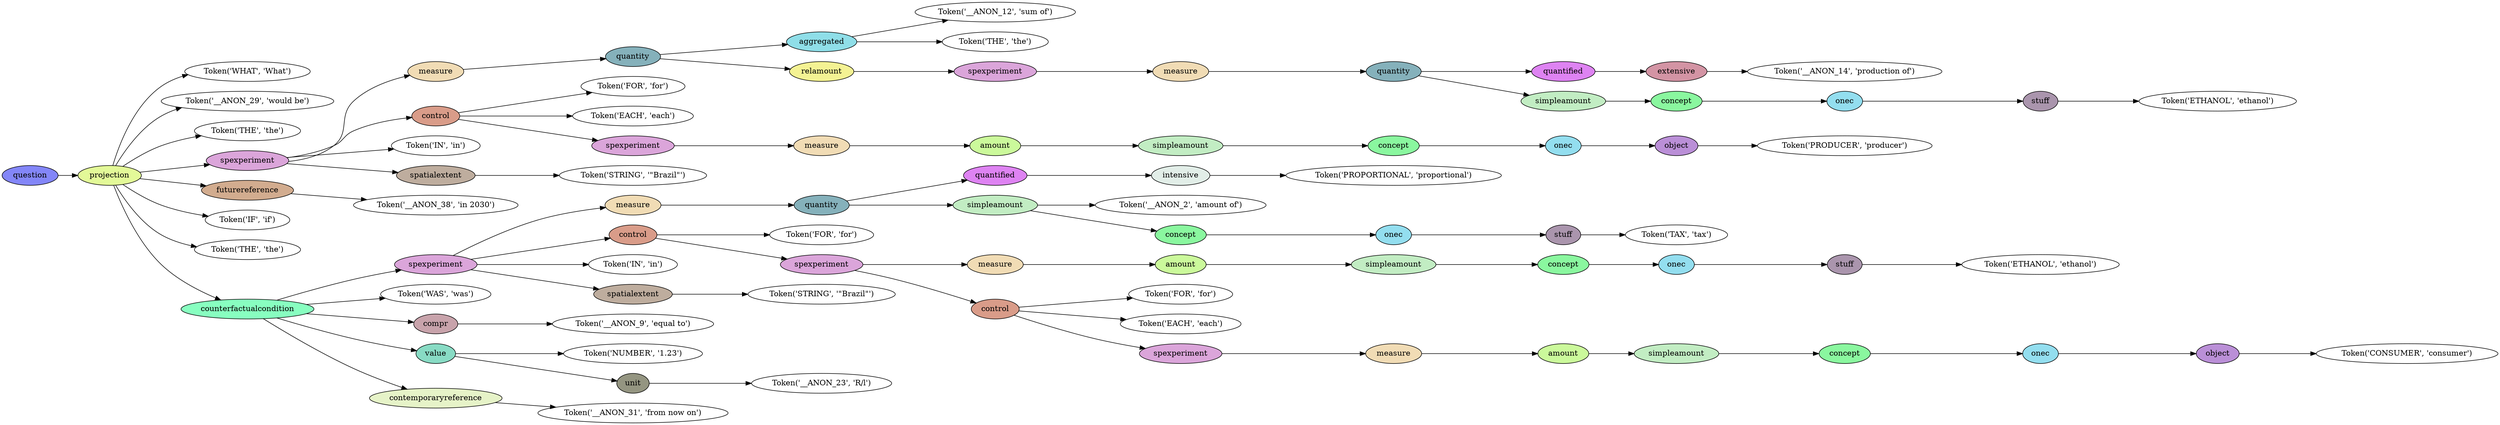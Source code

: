 digraph G {
rankdir=LR;
0 [label="Token('WHAT', 'What')"];
1 [label="Token('__ANON_29', 'would be')"];
2 [label="Token('THE', 'the')"];
3 [label="Token('__ANON_12', 'sum of')"];
4 [label="Token('THE', 'the')"];
5 [fillcolor="#8fdee8", label=aggregated, style=filled];
5 -> 3;
5 -> 4;
6 [label="Token('__ANON_14', 'production of')"];
7 [fillcolor="#d394a4", label=extensive, style=filled];
7 -> 6;
8 [fillcolor="#de83f2", label=quantified, style=filled];
8 -> 7;
9 [label="Token('ETHANOL', 'ethanol')"];
10 [fillcolor="#aa95ad", label=stuff, style=filled];
10 -> 9;
11 [fillcolor="#93deef", label=onec, style=filled];
11 -> 10;
12 [fillcolor="#8af79f", label=concept, style=filled];
12 -> 11;
13 [fillcolor="#c2edc3", label=simpleamount, style=filled];
13 -> 12;
14 [fillcolor="#85b1bb", label=quantity, style=filled];
14 -> 8;
14 -> 13;
15 [fillcolor="#f1dcb5", label=measure, style=filled];
15 -> 14;
16 [fillcolor="#dba5da", label=spexperiment, style=filled];
16 -> 15;
17 [fillcolor="#f4f293", label=relamount, style=filled];
17 -> 16;
18 [fillcolor="#85b1bb", label=quantity, style=filled];
18 -> 5;
18 -> 17;
19 [fillcolor="#f1dcb5", label=measure, style=filled];
19 -> 18;
20 [label="Token('FOR', 'for')"];
21 [label="Token('EACH', 'each')"];
22 [label="Token('PRODUCER', 'producer')"];
23 [fillcolor="#ba8fd7", label=object, style=filled];
23 -> 22;
24 [fillcolor="#93deef", label=onec, style=filled];
24 -> 23;
25 [fillcolor="#8af79f", label=concept, style=filled];
25 -> 24;
26 [fillcolor="#c2edc3", label=simpleamount, style=filled];
26 -> 25;
27 [fillcolor="#cbf99b", label=amount, style=filled];
27 -> 26;
28 [fillcolor="#f1dcb5", label=measure, style=filled];
28 -> 27;
29 [fillcolor="#dba5da", label=spexperiment, style=filled];
29 -> 28;
30 [fillcolor="#d99c89", label=control, style=filled];
30 -> 20;
30 -> 21;
30 -> 29;
31 [label="Token('IN', 'in')"];
32 [label="Token('STRING', '\"Brazil\"')"];
33 [fillcolor="#bead9e", label=spatialextent, style=filled];
33 -> 32;
34 [fillcolor="#dba5da", label=spexperiment, style=filled];
34 -> 19;
34 -> 30;
34 -> 31;
34 -> 33;
35 [label="Token('__ANON_38', 'in 2030')"];
36 [fillcolor="#d2ac8f", label=futurereference, style=filled];
36 -> 35;
37 [label="Token('IF', 'if')"];
38 [label="Token('THE', 'the')"];
39 [label="Token('PROPORTIONAL', 'proportional')"];
40 [fillcolor="#e2eee8", label=intensive, style=filled];
40 -> 39;
41 [fillcolor="#de83f2", label=quantified, style=filled];
41 -> 40;
42 [label="Token('__ANON_2', 'amount of')"];
43 [label="Token('TAX', 'tax')"];
44 [fillcolor="#aa95ad", label=stuff, style=filled];
44 -> 43;
45 [fillcolor="#93deef", label=onec, style=filled];
45 -> 44;
46 [fillcolor="#8af79f", label=concept, style=filled];
46 -> 45;
47 [fillcolor="#c2edc3", label=simpleamount, style=filled];
47 -> 42;
47 -> 46;
48 [fillcolor="#85b1bb", label=quantity, style=filled];
48 -> 41;
48 -> 47;
49 [fillcolor="#f1dcb5", label=measure, style=filled];
49 -> 48;
50 [label="Token('FOR', 'for')"];
51 [label="Token('ETHANOL', 'ethanol')"];
52 [fillcolor="#aa95ad", label=stuff, style=filled];
52 -> 51;
53 [fillcolor="#93deef", label=onec, style=filled];
53 -> 52;
54 [fillcolor="#8af79f", label=concept, style=filled];
54 -> 53;
55 [fillcolor="#c2edc3", label=simpleamount, style=filled];
55 -> 54;
56 [fillcolor="#cbf99b", label=amount, style=filled];
56 -> 55;
57 [fillcolor="#f1dcb5", label=measure, style=filled];
57 -> 56;
58 [label="Token('FOR', 'for')"];
59 [label="Token('EACH', 'each')"];
60 [label="Token('CONSUMER', 'consumer')"];
61 [fillcolor="#ba8fd7", label=object, style=filled];
61 -> 60;
62 [fillcolor="#93deef", label=onec, style=filled];
62 -> 61;
63 [fillcolor="#8af79f", label=concept, style=filled];
63 -> 62;
64 [fillcolor="#c2edc3", label=simpleamount, style=filled];
64 -> 63;
65 [fillcolor="#cbf99b", label=amount, style=filled];
65 -> 64;
66 [fillcolor="#f1dcb5", label=measure, style=filled];
66 -> 65;
67 [fillcolor="#dba5da", label=spexperiment, style=filled];
67 -> 66;
68 [fillcolor="#d99c89", label=control, style=filled];
68 -> 58;
68 -> 59;
68 -> 67;
69 [fillcolor="#dba5da", label=spexperiment, style=filled];
69 -> 57;
69 -> 68;
70 [fillcolor="#d99c89", label=control, style=filled];
70 -> 50;
70 -> 69;
71 [label="Token('IN', 'in')"];
72 [label="Token('STRING', '\"Brazil\"')"];
73 [fillcolor="#bead9e", label=spatialextent, style=filled];
73 -> 72;
74 [fillcolor="#dba5da", label=spexperiment, style=filled];
74 -> 49;
74 -> 70;
74 -> 71;
74 -> 73;
75 [label="Token('WAS', 'was')"];
76 [label="Token('__ANON_9', 'equal to')"];
77 [fillcolor="#c8a3ab", label=compr, style=filled];
77 -> 76;
78 [label="Token('NUMBER', '1.23')"];
79 [label="Token('__ANON_23', 'R/l')"];
80 [fillcolor="#949581", label=unit, style=filled];
80 -> 79;
81 [fillcolor="#88dbc4", label=value, style=filled];
81 -> 78;
81 -> 80;
82 [label="Token('__ANON_31', 'from now on')"];
83 [fillcolor="#e6f3c8", label=contemporaryreference, style=filled];
83 -> 82;
84 [fillcolor="#88fec0", label=counterfactualcondition, style=filled];
84 -> 74;
84 -> 75;
84 -> 77;
84 -> 81;
84 -> 83;
85 [fillcolor="#e3f998", label=projection, style=filled];
85 -> 0;
85 -> 1;
85 -> 2;
85 -> 34;
85 -> 36;
85 -> 37;
85 -> 38;
85 -> 84;
86 [fillcolor="#8386f8", label=question, style=filled];
86 -> 85;
}
